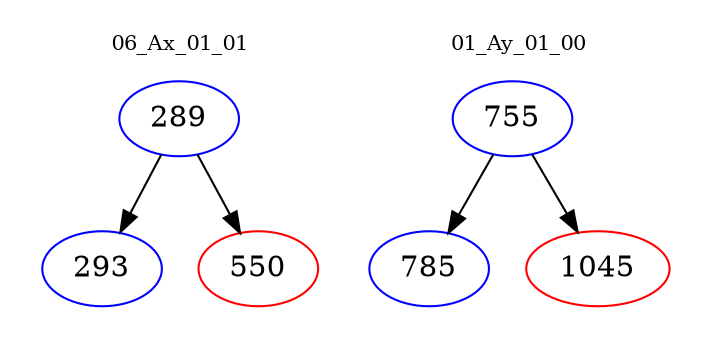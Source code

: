 digraph{
subgraph cluster_0 {
color = white
label = "06_Ax_01_01";
fontsize=10;
T0_289 [label="289", color="blue"]
T0_289 -> T0_293 [color="black"]
T0_293 [label="293", color="blue"]
T0_289 -> T0_550 [color="black"]
T0_550 [label="550", color="red"]
}
subgraph cluster_1 {
color = white
label = "01_Ay_01_00";
fontsize=10;
T1_755 [label="755", color="blue"]
T1_755 -> T1_785 [color="black"]
T1_785 [label="785", color="blue"]
T1_755 -> T1_1045 [color="black"]
T1_1045 [label="1045", color="red"]
}
}

